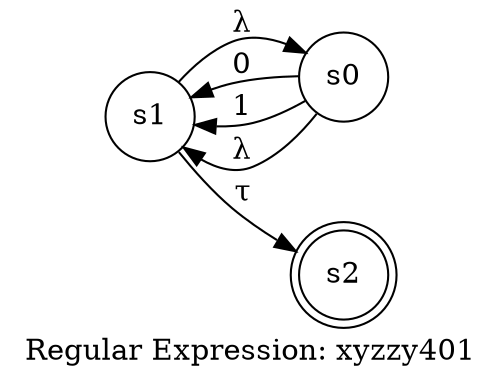 digraph finite_state_machine {
	label="Regular Expression: xyzzy401";
	rankdir=LR;
	size="8,5"
	node [shape = doublecircle]; s2;
	node [shape = circle];
	s0 -> s1 [ label = "0" ];
	s0 -> s1 [ label = "1" ];
	s0 -> s1 [ label = "λ" ];
	s1 -> s0 [ label = "λ" ];
	s1 -> s2 [ label = "τ" ];
}
